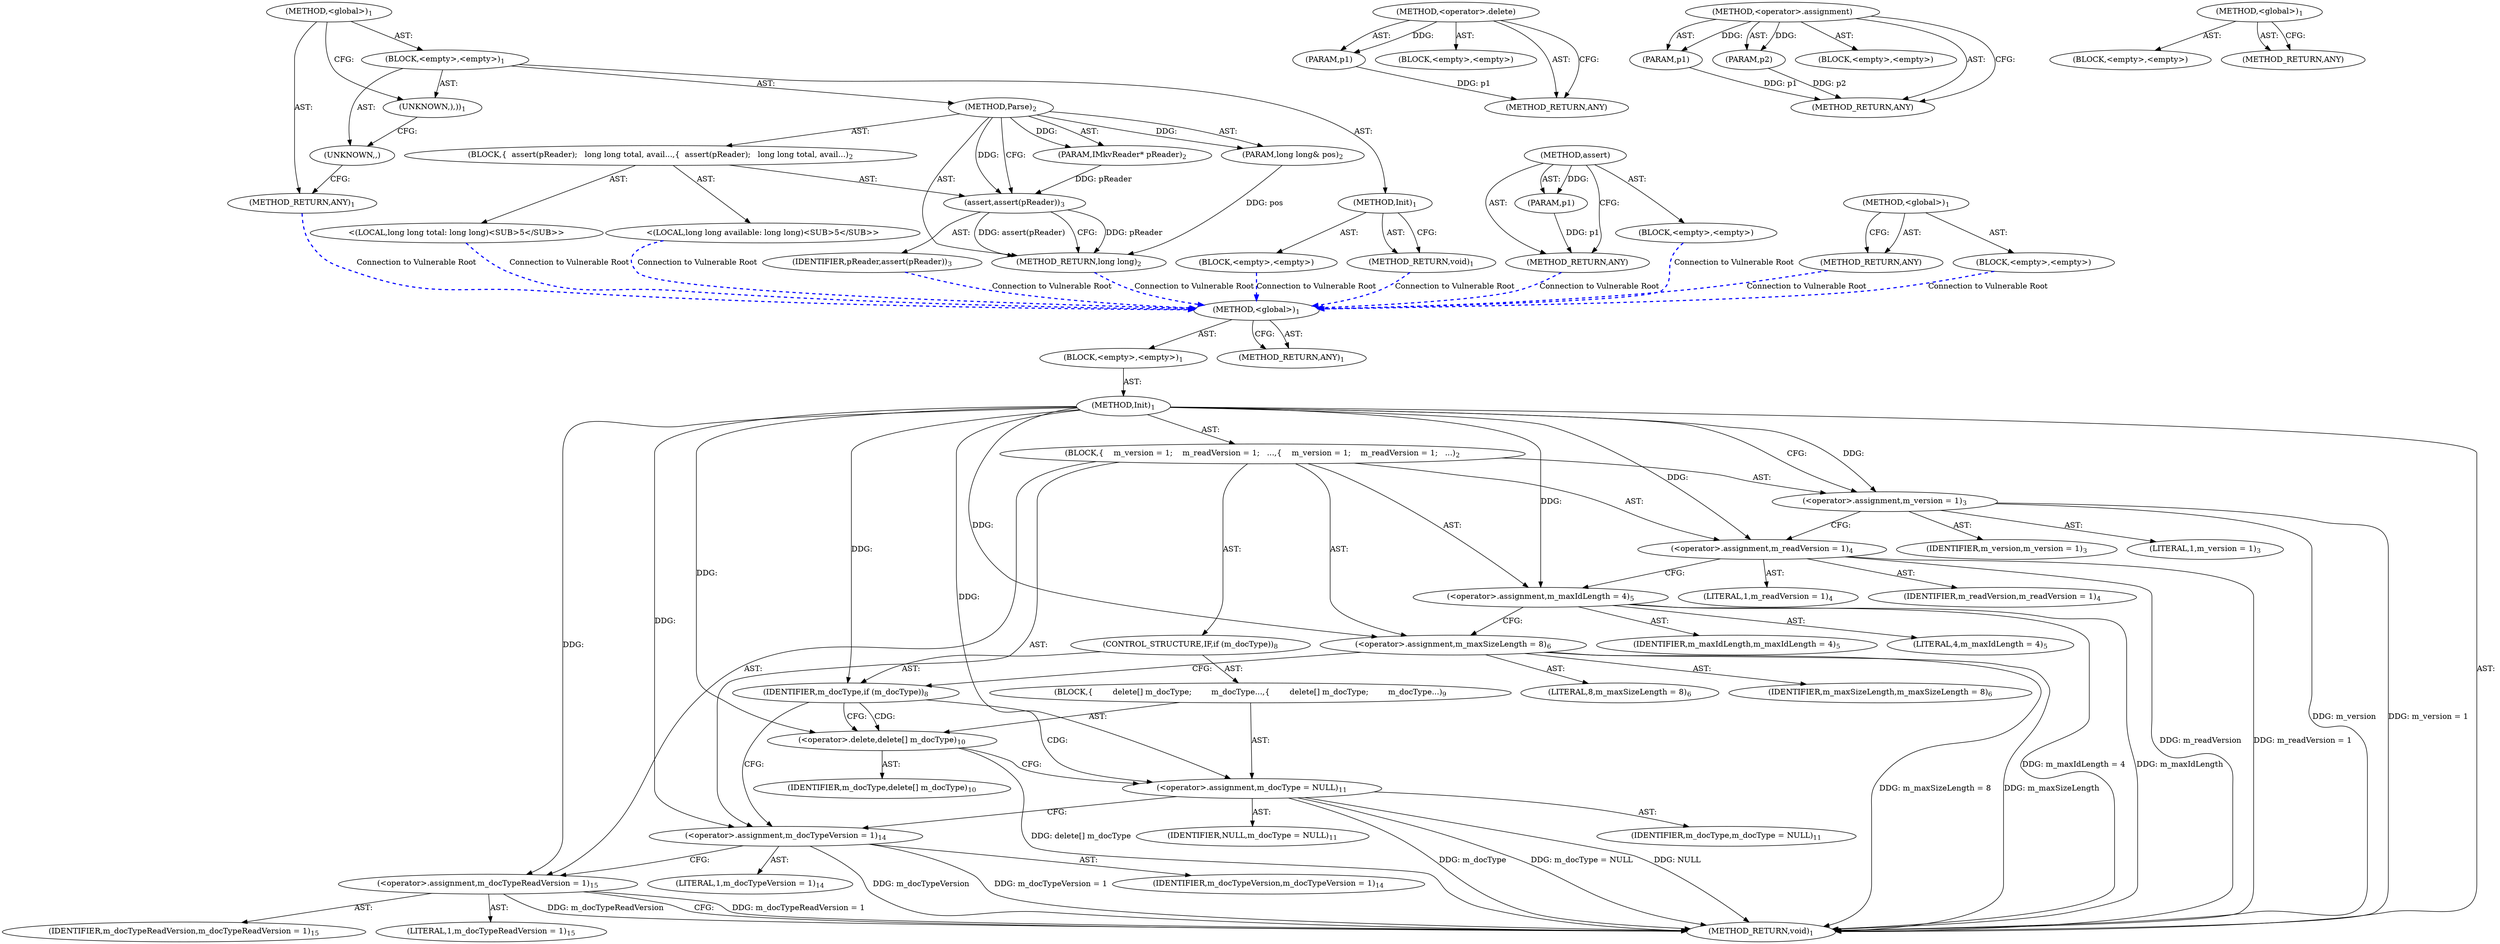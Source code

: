 digraph "Parse" {
vulnerable_6 [label=<(METHOD,&lt;global&gt;)<SUB>1</SUB>>];
vulnerable_7 [label=<(BLOCK,&lt;empty&gt;,&lt;empty&gt;)<SUB>1</SUB>>];
vulnerable_8 [label=<(METHOD,Init)<SUB>1</SUB>>];
vulnerable_9 [label=<(BLOCK,{
    m_version = 1;
    m_readVersion = 1;
   ...,{
    m_version = 1;
    m_readVersion = 1;
   ...)<SUB>2</SUB>>];
vulnerable_10 [label=<(&lt;operator&gt;.assignment,m_version = 1)<SUB>3</SUB>>];
vulnerable_11 [label=<(IDENTIFIER,m_version,m_version = 1)<SUB>3</SUB>>];
vulnerable_12 [label=<(LITERAL,1,m_version = 1)<SUB>3</SUB>>];
vulnerable_13 [label=<(&lt;operator&gt;.assignment,m_readVersion = 1)<SUB>4</SUB>>];
vulnerable_14 [label=<(IDENTIFIER,m_readVersion,m_readVersion = 1)<SUB>4</SUB>>];
vulnerable_15 [label=<(LITERAL,1,m_readVersion = 1)<SUB>4</SUB>>];
vulnerable_16 [label=<(&lt;operator&gt;.assignment,m_maxIdLength = 4)<SUB>5</SUB>>];
vulnerable_17 [label=<(IDENTIFIER,m_maxIdLength,m_maxIdLength = 4)<SUB>5</SUB>>];
vulnerable_18 [label=<(LITERAL,4,m_maxIdLength = 4)<SUB>5</SUB>>];
vulnerable_19 [label=<(&lt;operator&gt;.assignment,m_maxSizeLength = 8)<SUB>6</SUB>>];
vulnerable_20 [label=<(IDENTIFIER,m_maxSizeLength,m_maxSizeLength = 8)<SUB>6</SUB>>];
vulnerable_21 [label=<(LITERAL,8,m_maxSizeLength = 8)<SUB>6</SUB>>];
vulnerable_22 [label=<(CONTROL_STRUCTURE,IF,if (m_docType))<SUB>8</SUB>>];
vulnerable_23 [label=<(IDENTIFIER,m_docType,if (m_docType))<SUB>8</SUB>>];
vulnerable_24 [label=<(BLOCK,{
        delete[] m_docType;
        m_docType...,{
        delete[] m_docType;
        m_docType...)<SUB>9</SUB>>];
vulnerable_25 [label=<(&lt;operator&gt;.delete,delete[] m_docType)<SUB>10</SUB>>];
vulnerable_26 [label=<(IDENTIFIER,m_docType,delete[] m_docType)<SUB>10</SUB>>];
vulnerable_27 [label=<(&lt;operator&gt;.assignment,m_docType = NULL)<SUB>11</SUB>>];
vulnerable_28 [label=<(IDENTIFIER,m_docType,m_docType = NULL)<SUB>11</SUB>>];
vulnerable_29 [label=<(IDENTIFIER,NULL,m_docType = NULL)<SUB>11</SUB>>];
vulnerable_30 [label=<(&lt;operator&gt;.assignment,m_docTypeVersion = 1)<SUB>14</SUB>>];
vulnerable_31 [label=<(IDENTIFIER,m_docTypeVersion,m_docTypeVersion = 1)<SUB>14</SUB>>];
vulnerable_32 [label=<(LITERAL,1,m_docTypeVersion = 1)<SUB>14</SUB>>];
vulnerable_33 [label=<(&lt;operator&gt;.assignment,m_docTypeReadVersion = 1)<SUB>15</SUB>>];
vulnerable_34 [label=<(IDENTIFIER,m_docTypeReadVersion,m_docTypeReadVersion = 1)<SUB>15</SUB>>];
vulnerable_35 [label=<(LITERAL,1,m_docTypeReadVersion = 1)<SUB>15</SUB>>];
vulnerable_36 [label=<(METHOD_RETURN,void)<SUB>1</SUB>>];
vulnerable_38 [label=<(METHOD_RETURN,ANY)<SUB>1</SUB>>];
vulnerable_58 [label=<(METHOD,&lt;operator&gt;.delete)>];
vulnerable_59 [label=<(PARAM,p1)>];
vulnerable_60 [label=<(BLOCK,&lt;empty&gt;,&lt;empty&gt;)>];
vulnerable_61 [label=<(METHOD_RETURN,ANY)>];
vulnerable_53 [label=<(METHOD,&lt;operator&gt;.assignment)>];
vulnerable_54 [label=<(PARAM,p1)>];
vulnerable_55 [label=<(PARAM,p2)>];
vulnerable_56 [label=<(BLOCK,&lt;empty&gt;,&lt;empty&gt;)>];
vulnerable_57 [label=<(METHOD_RETURN,ANY)>];
vulnerable_47 [label=<(METHOD,&lt;global&gt;)<SUB>1</SUB>>];
vulnerable_48 [label=<(BLOCK,&lt;empty&gt;,&lt;empty&gt;)>];
vulnerable_49 [label=<(METHOD_RETURN,ANY)>];
fixed_6 [label=<(METHOD,&lt;global&gt;)<SUB>1</SUB>>];
fixed_7 [label=<(BLOCK,&lt;empty&gt;,&lt;empty&gt;)<SUB>1</SUB>>];
fixed_8 [label=<(METHOD,Init)<SUB>1</SUB>>];
fixed_9 [label=<(BLOCK,&lt;empty&gt;,&lt;empty&gt;)>];
fixed_10 [label=<(METHOD_RETURN,void)<SUB>1</SUB>>];
fixed_12 [label=<(UNKNOWN,),))<SUB>1</SUB>>];
fixed_13 [label=<(METHOD,Parse)<SUB>2</SUB>>];
fixed_14 [label=<(PARAM,IMkvReader* pReader)<SUB>2</SUB>>];
fixed_15 [label=<(PARAM,long long&amp; pos)<SUB>2</SUB>>];
fixed_16 [label=<(BLOCK,{
  assert(pReader);
 
  long long total, avail...,{
  assert(pReader);
 
  long long total, avail...)<SUB>2</SUB>>];
fixed_17 [label=<(assert,assert(pReader))<SUB>3</SUB>>];
fixed_18 [label=<(IDENTIFIER,pReader,assert(pReader))<SUB>3</SUB>>];
fixed_19 [label="<(LOCAL,long long total: long long)<SUB>5</SUB>>"];
fixed_20 [label="<(LOCAL,long long available: long long)<SUB>5</SUB>>"];
fixed_21 [label=<(METHOD_RETURN,long long)<SUB>2</SUB>>];
fixed_23 [label=<(UNKNOWN,,)>];
fixed_24 [label=<(METHOD_RETURN,ANY)<SUB>1</SUB>>];
fixed_41 [label=<(METHOD,assert)>];
fixed_42 [label=<(PARAM,p1)>];
fixed_43 [label=<(BLOCK,&lt;empty&gt;,&lt;empty&gt;)>];
fixed_44 [label=<(METHOD_RETURN,ANY)>];
fixed_35 [label=<(METHOD,&lt;global&gt;)<SUB>1</SUB>>];
fixed_36 [label=<(BLOCK,&lt;empty&gt;,&lt;empty&gt;)>];
fixed_37 [label=<(METHOD_RETURN,ANY)>];
vulnerable_6 -> vulnerable_7  [key=0, label="AST: "];
vulnerable_6 -> vulnerable_38  [key=0, label="AST: "];
vulnerable_6 -> vulnerable_38  [key=1, label="CFG: "];
vulnerable_7 -> vulnerable_8  [key=0, label="AST: "];
vulnerable_8 -> vulnerable_9  [key=0, label="AST: "];
vulnerable_8 -> vulnerable_36  [key=0, label="AST: "];
vulnerable_8 -> vulnerable_10  [key=0, label="CFG: "];
vulnerable_8 -> vulnerable_10  [key=1, label="DDG: "];
vulnerable_8 -> vulnerable_13  [key=0, label="DDG: "];
vulnerable_8 -> vulnerable_16  [key=0, label="DDG: "];
vulnerable_8 -> vulnerable_19  [key=0, label="DDG: "];
vulnerable_8 -> vulnerable_30  [key=0, label="DDG: "];
vulnerable_8 -> vulnerable_33  [key=0, label="DDG: "];
vulnerable_8 -> vulnerable_23  [key=0, label="DDG: "];
vulnerable_8 -> vulnerable_27  [key=0, label="DDG: "];
vulnerable_8 -> vulnerable_25  [key=0, label="DDG: "];
vulnerable_9 -> vulnerable_10  [key=0, label="AST: "];
vulnerable_9 -> vulnerable_13  [key=0, label="AST: "];
vulnerable_9 -> vulnerable_16  [key=0, label="AST: "];
vulnerable_9 -> vulnerable_19  [key=0, label="AST: "];
vulnerable_9 -> vulnerable_22  [key=0, label="AST: "];
vulnerable_9 -> vulnerable_30  [key=0, label="AST: "];
vulnerable_9 -> vulnerable_33  [key=0, label="AST: "];
vulnerable_10 -> vulnerable_11  [key=0, label="AST: "];
vulnerable_10 -> vulnerable_12  [key=0, label="AST: "];
vulnerable_10 -> vulnerable_13  [key=0, label="CFG: "];
vulnerable_10 -> vulnerable_36  [key=0, label="DDG: m_version = 1"];
vulnerable_10 -> vulnerable_36  [key=1, label="DDG: m_version"];
vulnerable_13 -> vulnerable_14  [key=0, label="AST: "];
vulnerable_13 -> vulnerable_15  [key=0, label="AST: "];
vulnerable_13 -> vulnerable_16  [key=0, label="CFG: "];
vulnerable_13 -> vulnerable_36  [key=0, label="DDG: m_readVersion = 1"];
vulnerable_13 -> vulnerable_36  [key=1, label="DDG: m_readVersion"];
vulnerable_16 -> vulnerable_17  [key=0, label="AST: "];
vulnerable_16 -> vulnerable_18  [key=0, label="AST: "];
vulnerable_16 -> vulnerable_19  [key=0, label="CFG: "];
vulnerable_16 -> vulnerable_36  [key=0, label="DDG: m_maxIdLength = 4"];
vulnerable_16 -> vulnerable_36  [key=1, label="DDG: m_maxIdLength"];
vulnerable_19 -> vulnerable_20  [key=0, label="AST: "];
vulnerable_19 -> vulnerable_21  [key=0, label="AST: "];
vulnerable_19 -> vulnerable_23  [key=0, label="CFG: "];
vulnerable_19 -> vulnerable_36  [key=0, label="DDG: m_maxSizeLength = 8"];
vulnerable_19 -> vulnerable_36  [key=1, label="DDG: m_maxSizeLength"];
vulnerable_22 -> vulnerable_23  [key=0, label="AST: "];
vulnerable_22 -> vulnerable_24  [key=0, label="AST: "];
vulnerable_23 -> vulnerable_25  [key=0, label="CFG: "];
vulnerable_23 -> vulnerable_25  [key=1, label="CDG: "];
vulnerable_23 -> vulnerable_30  [key=0, label="CFG: "];
vulnerable_23 -> vulnerable_27  [key=0, label="CDG: "];
vulnerable_24 -> vulnerable_25  [key=0, label="AST: "];
vulnerable_24 -> vulnerable_27  [key=0, label="AST: "];
vulnerable_25 -> vulnerable_26  [key=0, label="AST: "];
vulnerable_25 -> vulnerable_27  [key=0, label="CFG: "];
vulnerable_25 -> vulnerable_36  [key=0, label="DDG: delete[] m_docType"];
vulnerable_27 -> vulnerable_28  [key=0, label="AST: "];
vulnerable_27 -> vulnerable_29  [key=0, label="AST: "];
vulnerable_27 -> vulnerable_30  [key=0, label="CFG: "];
vulnerable_27 -> vulnerable_36  [key=0, label="DDG: m_docType"];
vulnerable_27 -> vulnerable_36  [key=1, label="DDG: m_docType = NULL"];
vulnerable_27 -> vulnerable_36  [key=2, label="DDG: NULL"];
vulnerable_30 -> vulnerable_31  [key=0, label="AST: "];
vulnerable_30 -> vulnerable_32  [key=0, label="AST: "];
vulnerable_30 -> vulnerable_33  [key=0, label="CFG: "];
vulnerable_30 -> vulnerable_36  [key=0, label="DDG: m_docTypeVersion = 1"];
vulnerable_30 -> vulnerable_36  [key=1, label="DDG: m_docTypeVersion"];
vulnerable_33 -> vulnerable_34  [key=0, label="AST: "];
vulnerable_33 -> vulnerable_35  [key=0, label="AST: "];
vulnerable_33 -> vulnerable_36  [key=0, label="CFG: "];
vulnerable_33 -> vulnerable_36  [key=1, label="DDG: m_docTypeReadVersion = 1"];
vulnerable_33 -> vulnerable_36  [key=2, label="DDG: m_docTypeReadVersion"];
vulnerable_58 -> vulnerable_59  [key=0, label="AST: "];
vulnerable_58 -> vulnerable_59  [key=1, label="DDG: "];
vulnerable_58 -> vulnerable_60  [key=0, label="AST: "];
vulnerable_58 -> vulnerable_61  [key=0, label="AST: "];
vulnerable_58 -> vulnerable_61  [key=1, label="CFG: "];
vulnerable_59 -> vulnerable_61  [key=0, label="DDG: p1"];
vulnerable_53 -> vulnerable_54  [key=0, label="AST: "];
vulnerable_53 -> vulnerable_54  [key=1, label="DDG: "];
vulnerable_53 -> vulnerable_56  [key=0, label="AST: "];
vulnerable_53 -> vulnerable_55  [key=0, label="AST: "];
vulnerable_53 -> vulnerable_55  [key=1, label="DDG: "];
vulnerable_53 -> vulnerable_57  [key=0, label="AST: "];
vulnerable_53 -> vulnerable_57  [key=1, label="CFG: "];
vulnerable_54 -> vulnerable_57  [key=0, label="DDG: p1"];
vulnerable_55 -> vulnerable_57  [key=0, label="DDG: p2"];
vulnerable_47 -> vulnerable_48  [key=0, label="AST: "];
vulnerable_47 -> vulnerable_49  [key=0, label="AST: "];
vulnerable_47 -> vulnerable_49  [key=1, label="CFG: "];
fixed_6 -> fixed_7  [key=0, label="AST: "];
fixed_6 -> fixed_24  [key=0, label="AST: "];
fixed_6 -> fixed_12  [key=0, label="CFG: "];
fixed_7 -> fixed_8  [key=0, label="AST: "];
fixed_7 -> fixed_12  [key=0, label="AST: "];
fixed_7 -> fixed_13  [key=0, label="AST: "];
fixed_7 -> fixed_23  [key=0, label="AST: "];
fixed_8 -> fixed_9  [key=0, label="AST: "];
fixed_8 -> fixed_10  [key=0, label="AST: "];
fixed_8 -> fixed_10  [key=1, label="CFG: "];
fixed_9 -> vulnerable_6  [color=blue, key=0, label="Connection to Vulnerable Root", penwidth="2.0", style=dashed];
fixed_10 -> vulnerable_6  [color=blue, key=0, label="Connection to Vulnerable Root", penwidth="2.0", style=dashed];
fixed_12 -> fixed_23  [key=0, label="CFG: "];
fixed_13 -> fixed_14  [key=0, label="AST: "];
fixed_13 -> fixed_14  [key=1, label="DDG: "];
fixed_13 -> fixed_15  [key=0, label="AST: "];
fixed_13 -> fixed_15  [key=1, label="DDG: "];
fixed_13 -> fixed_16  [key=0, label="AST: "];
fixed_13 -> fixed_21  [key=0, label="AST: "];
fixed_13 -> fixed_17  [key=0, label="CFG: "];
fixed_13 -> fixed_17  [key=1, label="DDG: "];
fixed_14 -> fixed_17  [key=0, label="DDG: pReader"];
fixed_15 -> fixed_21  [key=0, label="DDG: pos"];
fixed_16 -> fixed_17  [key=0, label="AST: "];
fixed_16 -> fixed_19  [key=0, label="AST: "];
fixed_16 -> fixed_20  [key=0, label="AST: "];
fixed_17 -> fixed_18  [key=0, label="AST: "];
fixed_17 -> fixed_21  [key=0, label="CFG: "];
fixed_17 -> fixed_21  [key=1, label="DDG: pReader"];
fixed_17 -> fixed_21  [key=2, label="DDG: assert(pReader)"];
fixed_18 -> vulnerable_6  [color=blue, key=0, label="Connection to Vulnerable Root", penwidth="2.0", style=dashed];
fixed_19 -> vulnerable_6  [color=blue, key=0, label="Connection to Vulnerable Root", penwidth="2.0", style=dashed];
fixed_20 -> vulnerable_6  [color=blue, key=0, label="Connection to Vulnerable Root", penwidth="2.0", style=dashed];
fixed_21 -> vulnerable_6  [color=blue, key=0, label="Connection to Vulnerable Root", penwidth="2.0", style=dashed];
fixed_23 -> fixed_24  [key=0, label="CFG: "];
fixed_24 -> vulnerable_6  [color=blue, key=0, label="Connection to Vulnerable Root", penwidth="2.0", style=dashed];
fixed_41 -> fixed_42  [key=0, label="AST: "];
fixed_41 -> fixed_42  [key=1, label="DDG: "];
fixed_41 -> fixed_43  [key=0, label="AST: "];
fixed_41 -> fixed_44  [key=0, label="AST: "];
fixed_41 -> fixed_44  [key=1, label="CFG: "];
fixed_42 -> fixed_44  [key=0, label="DDG: p1"];
fixed_43 -> vulnerable_6  [color=blue, key=0, label="Connection to Vulnerable Root", penwidth="2.0", style=dashed];
fixed_44 -> vulnerable_6  [color=blue, key=0, label="Connection to Vulnerable Root", penwidth="2.0", style=dashed];
fixed_35 -> fixed_36  [key=0, label="AST: "];
fixed_35 -> fixed_37  [key=0, label="AST: "];
fixed_35 -> fixed_37  [key=1, label="CFG: "];
fixed_36 -> vulnerable_6  [color=blue, key=0, label="Connection to Vulnerable Root", penwidth="2.0", style=dashed];
fixed_37 -> vulnerable_6  [color=blue, key=0, label="Connection to Vulnerable Root", penwidth="2.0", style=dashed];
}
